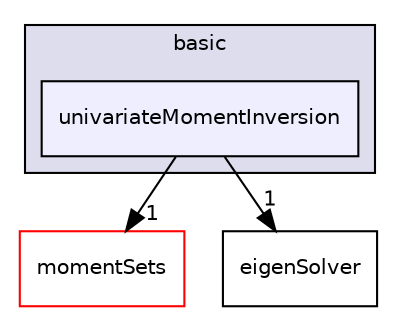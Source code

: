 digraph "univariateMomentInversion" {
  bgcolor=transparent;
  compound=true
  node [ fontsize="10", fontname="Helvetica"];
  edge [ labelfontsize="10", labelfontname="Helvetica"];
  subgraph clusterdir_b57c68eea9442de1941a28876bed1be5 {
    graph [ bgcolor="#ddddee", pencolor="black", label="basic" fontname="Helvetica", fontsize="10", URL="dir_b57c68eea9442de1941a28876bed1be5.html"]
  dir_5d93fb87d5a4d8520d1d58aab7b74357 [shape=box, label="univariateMomentInversion", style="filled", fillcolor="#eeeeff", pencolor="black", URL="dir_5d93fb87d5a4d8520d1d58aab7b74357.html"];
  }
  dir_28a10e058b67f0d7e124cb3c5246e6cb [shape=box label="momentSets" color="red" URL="dir_28a10e058b67f0d7e124cb3c5246e6cb.html"];
  dir_9c0e92409a33848bf66dccc8c0cdc400 [shape=box label="eigenSolver" URL="dir_9c0e92409a33848bf66dccc8c0cdc400.html"];
  dir_5d93fb87d5a4d8520d1d58aab7b74357->dir_28a10e058b67f0d7e124cb3c5246e6cb [headlabel="1", labeldistance=1.5 headhref="dir_000151_000136.html"];
  dir_5d93fb87d5a4d8520d1d58aab7b74357->dir_9c0e92409a33848bf66dccc8c0cdc400 [headlabel="1", labeldistance=1.5 headhref="dir_000151_000074.html"];
}

